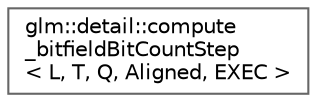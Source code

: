 digraph "Graphical Class Hierarchy"
{
 // LATEX_PDF_SIZE
  bgcolor="transparent";
  edge [fontname=Helvetica,fontsize=10,labelfontname=Helvetica,labelfontsize=10];
  node [fontname=Helvetica,fontsize=10,shape=box,height=0.2,width=0.4];
  rankdir="LR";
  Node0 [id="Node000000",label="glm::detail::compute\l_bitfieldBitCountStep\l\< L, T, Q, Aligned, EXEC \>",height=0.2,width=0.4,color="grey40", fillcolor="white", style="filled",URL="$structglm_1_1detail_1_1compute__bitfield_bit_count_step.html",tooltip=" "];
}
